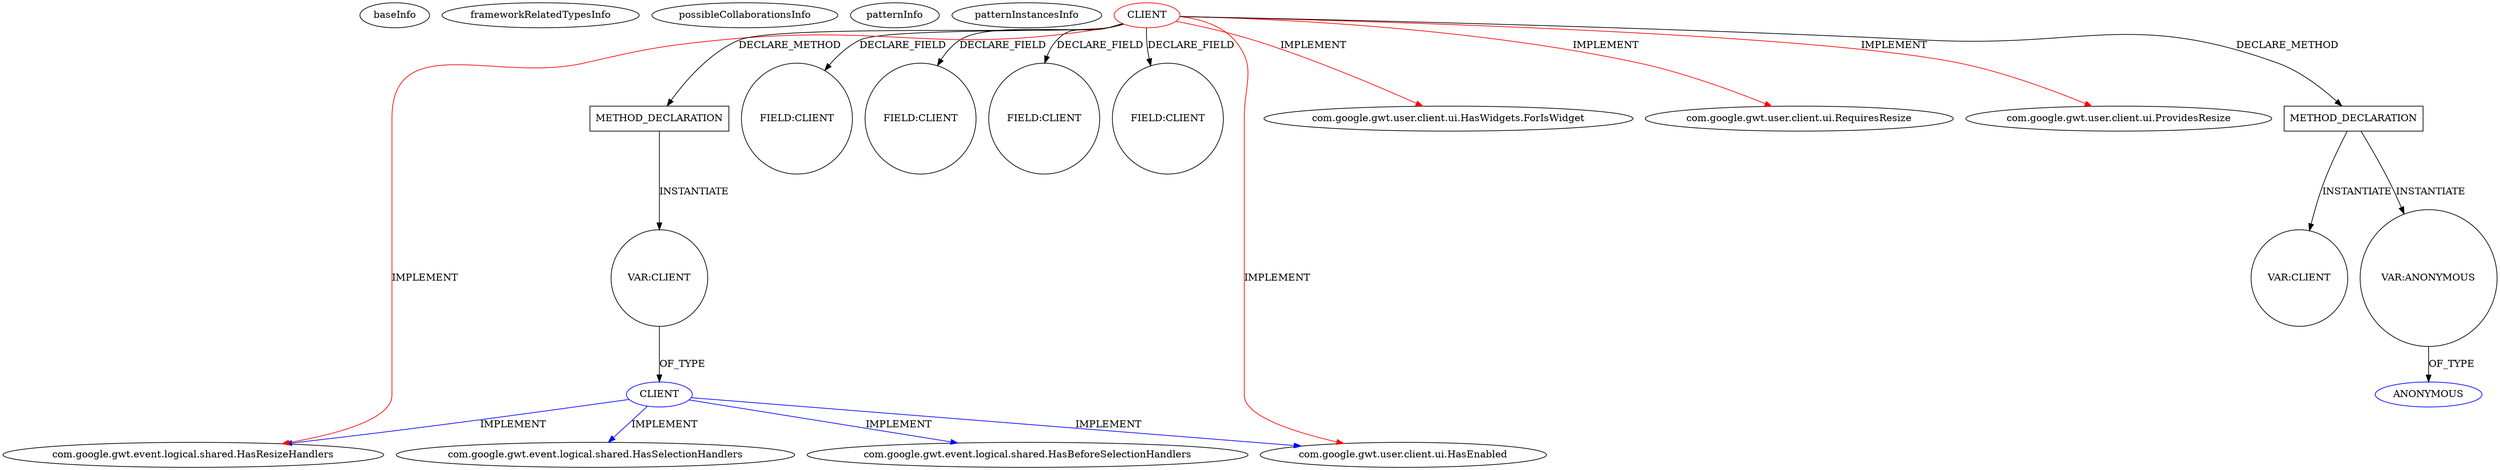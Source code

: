 digraph {
baseInfo[graphId=1312,category="pattern",isAnonymous=false,possibleRelation=true]
frameworkRelatedTypesInfo[0="com.google.gwt.user.client.ui.ProvidesResize",1="com.google.gwt.user.client.ui.HasEnabled",2="com.google.gwt.user.client.ui.RequiresResize",3="com.google.gwt.event.logical.shared.HasResizeHandlers",4="com.google.gwt.user.client.ui.HasWidgets.ForIsWidget"]
possibleCollaborationsInfo[0="1312~INSTANTIATION-CLIENT_METHOD_DECLARATION-~com.google.gwt.user.client.ui.ProvidesResize com.google.gwt.user.client.ui.HasEnabled com.google.gwt.user.client.ui.RequiresResize com.google.gwt.event.logical.shared.HasResizeHandlers com.google.gwt.user.client.ui.HasWidgets.ForIsWidget ~com.google.gwt.event.logical.shared.HasResizeHandlers com.google.gwt.user.client.ui.HasEnabled com.google.gwt.event.logical.shared.HasSelectionHandlers com.google.gwt.event.logical.shared.HasBeforeSelectionHandlers ~false~false"]
patternInfo[frequency=2.0,patternRootClient=0]
patternInstancesInfo[0="rdomingonl-layoutTest~/rdomingonl-layoutTest/layoutTest-master/src/main/java/nl/tc/rd/exp/layouttest/client/mvp/view/WidgetDesignerView.java~WidgetDesignerView~4344",1="kospiotr-gwt-layout-designer~/kospiotr-gwt-layout-designer/gwt-layout-designer-master/src/main/java/pl/pkosmowski/gxtshowcase/client/EditorsPanel.java~EditorsPanel~3411"]
78[label="com.google.gwt.event.logical.shared.HasSelectionHandlers",vertexType="FRAMEWORK_INTERFACE_TYPE",isFrameworkType=false]
72[label="CLIENT",vertexType="REFERENCE_CLIENT_CLASS_DECLARATION",isFrameworkType=false,color=blue]
3[label="com.google.gwt.user.client.ui.HasEnabled",vertexType="FRAMEWORK_INTERFACE_TYPE",isFrameworkType=false]
77[label="com.google.gwt.event.logical.shared.HasBeforeSelectionHandlers",vertexType="FRAMEWORK_INTERFACE_TYPE",isFrameworkType=false]
0[label="CLIENT",vertexType="ROOT_CLIENT_CLASS_DECLARATION",isFrameworkType=false,color=red]
71[label="VAR:CLIENT",vertexType="VARIABLE_EXPRESION",isFrameworkType=false,shape=circle]
20[label="FIELD:CLIENT",vertexType="FIELD_DECLARATION",isFrameworkType=false,shape=circle]
22[label="FIELD:CLIENT",vertexType="FIELD_DECLARATION",isFrameworkType=false,shape=circle]
32[label="FIELD:CLIENT",vertexType="FIELD_DECLARATION",isFrameworkType=false,shape=circle]
10[label="FIELD:CLIENT",vertexType="FIELD_DECLARATION",isFrameworkType=false,shape=circle]
2[label="com.google.gwt.event.logical.shared.HasResizeHandlers",vertexType="FRAMEWORK_INTERFACE_TYPE",isFrameworkType=false]
4[label="com.google.gwt.user.client.ui.HasWidgets.ForIsWidget",vertexType="FRAMEWORK_INTERFACE_TYPE",isFrameworkType=false]
6[label="com.google.gwt.user.client.ui.RequiresResize",vertexType="FRAMEWORK_INTERFACE_TYPE",isFrameworkType=false]
7[label="com.google.gwt.user.client.ui.ProvidesResize",vertexType="FRAMEWORK_INTERFACE_TYPE",isFrameworkType=false]
68[label="METHOD_DECLARATION",vertexType="CLIENT_METHOD_DECLARATION",isFrameworkType=false,shape=box]
34[label="METHOD_DECLARATION",vertexType="CLIENT_METHOD_DECLARATION",isFrameworkType=false,shape=box]
39[label="VAR:ANONYMOUS",vertexType="VARIABLE_EXPRESION",isFrameworkType=false,shape=circle]
40[label="ANONYMOUS",vertexType="REFERENCE_ANONYMOUS_DECLARATION",isFrameworkType=false,color=blue]
36[label="VAR:CLIENT",vertexType="VARIABLE_EXPRESION",isFrameworkType=false,shape=circle]
72->2[label="IMPLEMENT",color=blue]
71->72[label="OF_TYPE"]
0->68[label="DECLARE_METHOD"]
0->7[label="IMPLEMENT",color=red]
72->3[label="IMPLEMENT",color=blue]
0->3[label="IMPLEMENT",color=red]
0->6[label="IMPLEMENT",color=red]
0->2[label="IMPLEMENT",color=red]
34->39[label="INSTANTIATE"]
0->20[label="DECLARE_FIELD"]
0->4[label="IMPLEMENT",color=red]
0->22[label="DECLARE_FIELD"]
39->40[label="OF_TYPE"]
72->78[label="IMPLEMENT",color=blue]
0->34[label="DECLARE_METHOD"]
0->10[label="DECLARE_FIELD"]
0->32[label="DECLARE_FIELD"]
68->71[label="INSTANTIATE"]
72->77[label="IMPLEMENT",color=blue]
34->36[label="INSTANTIATE"]
}
